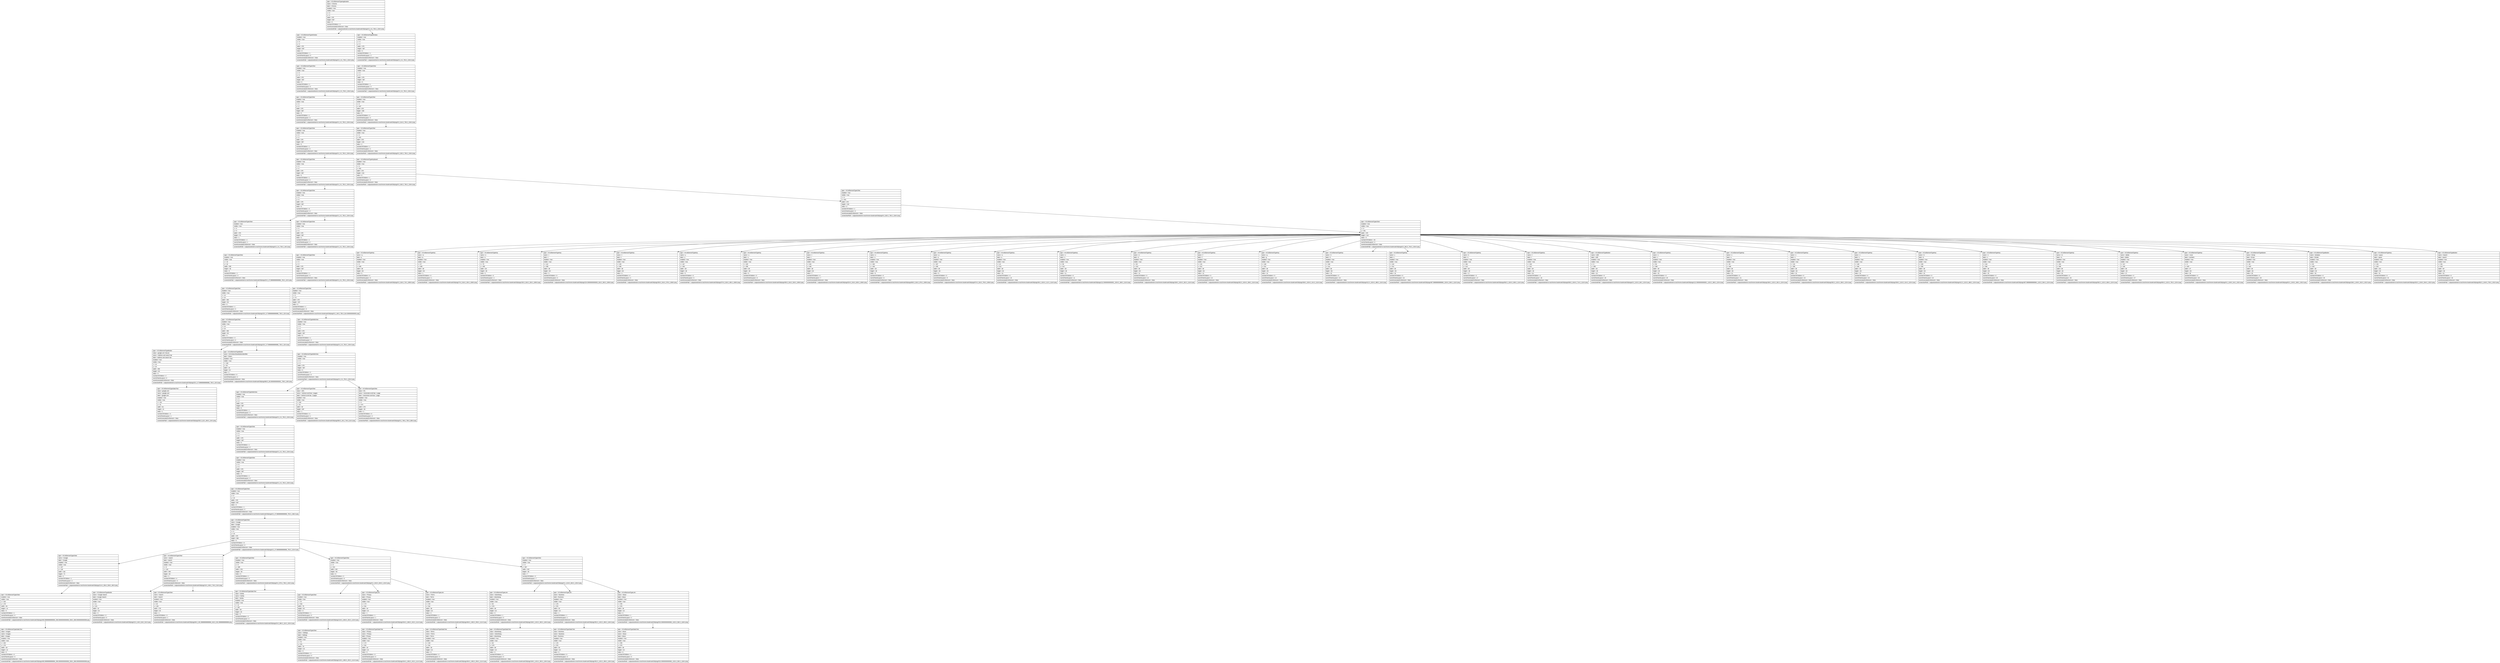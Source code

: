 digraph Layout {

	node [shape=record fontname=Arial];

	0	[label="{type = XCUIElementTypeApplication\l|name = Chrome\l|label = Chrome\l|enabled = true\l|visible = true\l|x = 0\l|y = 0\l|width = 375\l|height = 667\l|index = 0\l|numberOfChildren = 3\l|eventGeneratedOnElement = false \l|screenshotPath = outputs/android-to-ios/chrome-bookmark/S6/pngs/0.0_0.0_750.0_1334.0.png\l}"]
	1	[label="{type = XCUIElementTypeWindow\l|enabled = true\l|visible = true\l|x = 0\l|y = 0\l|width = 375\l|height = 667\l|index = 0\l|numberOfChildren = 1\l|numInParentLayout = 0\l|eventGeneratedOnElement = false \l|screenshotPath = outputs/android-to-ios/chrome-bookmark/S6/pngs/0.0_0.0_750.0_1334.0.png\l}"]
	2	[label="{type = XCUIElementTypeWindow\l|enabled = true\l|visible = true\l|x = 0\l|y = 0\l|width = 375\l|height = 667\l|index = 2\l|numberOfChildren = 1\l|numInParentLayout = 2\l|eventGeneratedOnElement = false \l|screenshotPath = outputs/android-to-ios/chrome-bookmark/S6/pngs/0.0_0.0_750.0_1334.0.png\l}"]
	3	[label="{type = XCUIElementTypeOther\l|enabled = true\l|visible = true\l|x = 0\l|y = 0\l|width = 375\l|height = 667\l|index = 0\l|numberOfChildren = 1\l|numInParentLayout = 0\l|eventGeneratedOnElement = false \l|screenshotPath = outputs/android-to-ios/chrome-bookmark/S6/pngs/0.0_0.0_750.0_1334.0.png\l}"]
	4	[label="{type = XCUIElementTypeOther\l|enabled = true\l|visible = true\l|x = 0\l|y = 0\l|width = 375\l|height = 667\l|index = 0\l|numberOfChildren = 1\l|numInParentLayout = 0\l|eventGeneratedOnElement = false \l|screenshotPath = outputs/android-to-ios/chrome-bookmark/S6/pngs/0.0_0.0_750.0_1334.0.png\l}"]
	5	[label="{type = XCUIElementTypeOther\l|enabled = true\l|visible = true\l|x = 0\l|y = 0\l|width = 375\l|height = 667\l|index = 0\l|numberOfChildren = 1\l|numInParentLayout = 0\l|eventGeneratedOnElement = false \l|screenshotPath = outputs/android-to-ios/chrome-bookmark/S6/pngs/0.0_0.0_750.0_1334.0.png\l}"]
	6	[label="{type = XCUIElementTypeOther\l|enabled = true\l|visible = true\l|x = 0\l|y = 407\l|width = 375\l|height = 260\l|index = 0\l|numberOfChildren = 3\l|numInParentLayout = 0\l|eventGeneratedOnElement = false \l|screenshotPath = outputs/android-to-ios/chrome-bookmark/S6/pngs/0.0_814.0_750.0_1334.0.png\l}"]
	7	[label="{type = XCUIElementTypeOther\l|enabled = true\l|visible = true\l|x = 0\l|y = 0\l|width = 375\l|height = 667\l|index = 0\l|numberOfChildren = 1\l|numInParentLayout = 0\l|eventGeneratedOnElement = false \l|screenshotPath = outputs/android-to-ios/chrome-bookmark/S6/pngs/0.0_0.0_750.0_1334.0.png\l}"]
	8	[label="{type = XCUIElementTypeOther\l|enabled = true\l|visible = true\l|x = 0\l|y = 451\l|width = 375\l|height = 216\l|index = 2\l|numberOfChildren = 1\l|numInParentLayout = 2\l|eventGeneratedOnElement = false \l|screenshotPath = outputs/android-to-ios/chrome-bookmark/S6/pngs/0.0_902.0_750.0_1334.0.png\l}"]
	9	[label="{type = XCUIElementTypeOther\l|enabled = true\l|visible = true\l|x = 0\l|y = 0\l|width = 375\l|height = 667\l|index = 0\l|numberOfChildren = 1\l|numInParentLayout = 0\l|eventGeneratedOnElement = false \l|screenshotPath = outputs/android-to-ios/chrome-bookmark/S6/pngs/0.0_0.0_750.0_1334.0.png\l}"]
	10	[label="{type = XCUIElementTypeKeyboard\l|enabled = true\l|visible = true\l|x = 0\l|y = 451\l|width = 375\l|height = 216\l|index = 0\l|numberOfChildren = 1\l|numInParentLayout = 0\l|eventGeneratedOnElement = false \l|screenshotPath = outputs/android-to-ios/chrome-bookmark/S6/pngs/0.0_902.0_750.0_1334.0.png\l}"]
	11	[label="{type = XCUIElementTypeOther\l|enabled = true\l|visible = true\l|x = 0\l|y = 0\l|width = 375\l|height = 667\l|index = 0\l|numberOfChildren = 6\l|numInParentLayout = 0\l|eventGeneratedOnElement = false \l|screenshotPath = outputs/android-to-ios/chrome-bookmark/S6/pngs/0.0_0.0_750.0_1334.0.png\l}"]
	12	[label="{type = XCUIElementTypeOther\l|enabled = true\l|visible = true\l|x = 0\l|y = 451\l|width = 375\l|height = 216\l|index = 0\l|numberOfChildren = 1\l|numInParentLayout = 0\l|eventGeneratedOnElement = false \l|screenshotPath = outputs/android-to-ios/chrome-bookmark/S6/pngs/0.0_902.0_750.0_1334.0.png\l}"]
	13	[label="{type = XCUIElementTypeOther\l|enabled = true\l|visible = true\l|x = 0\l|y = 0\l|width = 375\l|height = 70\l|index = 1\l|numberOfChildren = 2\l|numInParentLayout = 1\l|eventGeneratedOnElement = false \l|screenshotPath = outputs/android-to-ios/chrome-bookmark/S6/pngs/0.0_0.0_750.0_140.0.png\l}"]
	14	[label="{type = XCUIElementTypeOther\l|enabled = true\l|visible = true\l|x = 0\l|y = 0\l|width = 375\l|height = 667\l|index = 2\l|numberOfChildren = 2\l|numInParentLayout = 2\l|eventGeneratedOnElement = false \l|screenshotPath = outputs/android-to-ios/chrome-bookmark/S6/pngs/0.0_0.0_750.0_1334.0.png\l}"]
	15	[label="{type = XCUIElementTypeOther\l|enabled = true\l|visible = true\l|x = 0\l|y = 451\l|width = 375\l|height = 216\l|index = 0\l|numberOfChildren = 33\l|numInParentLayout = 0\l|eventGeneratedOnElement = false \l|screenshotPath = outputs/android-to-ios/chrome-bookmark/S6/pngs/0.0_902.0_750.0_1334.0.png\l}"]
	16	[label="{type = XCUIElementTypeOther\l|enabled = true\l|visible = true\l|x = 10\l|y = 24\l|width = 355\l|height = 36\l|index = 0\l|numberOfChildren = 1\l|numInParentLayout = 0\l|eventGeneratedOnElement = false \l|screenshotPath = outputs/android-to-ios/chrome-bookmark/S6/pngs/20.0_47.99999999999999_730.0_120.0.png\l}"]
	17	[label="{type = XCUIElementTypeOther\l|enabled = true\l|visible = true\l|x = 0\l|y = 0\l|width = 375\l|height = 667\l|index = 0\l|numberOfChildren = 1\l|numInParentLayout = 0\l|eventGeneratedOnElement = false \l|screenshotPath = outputs/android-to-ios/chrome-bookmark/S6/pngs/0.0_0.0_750.0_1334.0.png\l}"]
	18	[label="{type = XCUIElementTypeKey\l|name = q\l|label = q\l|enabled = true\l|visible = true\l|x = 0\l|y = 458\l|width = 38\l|height = 46\l|index = 0\l|numberOfChildren = 0\l|numInParentLayout = 0\l|eventGeneratedOnElement = false \l|screenshotPath = outputs/android-to-ios/chrome-bookmark/S6/pngs/0.0_916.0_76.0_1008.0.png\l}"]
	19	[label="{type = XCUIElementTypeKey\l|name = w\l|label = w\l|enabled = true\l|visible = true\l|x = 37\l|y = 458\l|width = 38\l|height = 46\l|index = 1\l|numberOfChildren = 0\l|numInParentLayout = 1\l|eventGeneratedOnElement = false \l|screenshotPath = outputs/android-to-ios/chrome-bookmark/S6/pngs/74.0_916.0_150.0_1008.0.png\l}"]
	20	[label="{type = XCUIElementTypeKey\l|name = e\l|label = e\l|enabled = true\l|visible = true\l|x = 75\l|y = 458\l|width = 38\l|height = 46\l|index = 2\l|numberOfChildren = 0\l|numInParentLayout = 2\l|eventGeneratedOnElement = false \l|screenshotPath = outputs/android-to-ios/chrome-bookmark/S6/pngs/150.0_916.0_226.0_1008.0.png\l}"]
	21	[label="{type = XCUIElementTypeKey\l|name = r\l|label = r\l|enabled = true\l|visible = true\l|x = 112\l|y = 458\l|width = 38\l|height = 46\l|index = 3\l|numberOfChildren = 0\l|numInParentLayout = 3\l|eventGeneratedOnElement = false \l|screenshotPath = outputs/android-to-ios/chrome-bookmark/S6/pngs/224.00000000000003_916.0_300.0_1008.0.png\l}"]
	22	[label="{type = XCUIElementTypeKey\l|name = t\l|label = t\l|enabled = true\l|visible = true\l|x = 150\l|y = 458\l|width = 38\l|height = 46\l|index = 4\l|numberOfChildren = 0\l|numInParentLayout = 4\l|eventGeneratedOnElement = false \l|screenshotPath = outputs/android-to-ios/chrome-bookmark/S6/pngs/300.0_916.0_376.0_1008.0.png\l}"]
	23	[label="{type = XCUIElementTypeKey\l|name = y\l|label = y\l|enabled = true\l|visible = true\l|x = 187\l|y = 458\l|width = 38\l|height = 46\l|index = 5\l|numberOfChildren = 0\l|numInParentLayout = 5\l|eventGeneratedOnElement = false \l|screenshotPath = outputs/android-to-ios/chrome-bookmark/S6/pngs/374.0_916.0_450.0_1008.0.png\l}"]
	24	[label="{type = XCUIElementTypeKey\l|name = u\l|label = u\l|enabled = true\l|visible = true\l|x = 225\l|y = 458\l|width = 38\l|height = 46\l|index = 6\l|numberOfChildren = 0\l|numInParentLayout = 6\l|eventGeneratedOnElement = false \l|screenshotPath = outputs/android-to-ios/chrome-bookmark/S6/pngs/450.0_916.0_526.0_1008.0.png\l}"]
	25	[label="{type = XCUIElementTypeKey\l|name = i\l|label = i\l|enabled = true\l|visible = true\l|x = 262\l|y = 458\l|width = 38\l|height = 46\l|index = 7\l|numberOfChildren = 0\l|numInParentLayout = 7\l|eventGeneratedOnElement = false \l|screenshotPath = outputs/android-to-ios/chrome-bookmark/S6/pngs/524.0_916.0_600.0_1008.0.png\l}"]
	26	[label="{type = XCUIElementTypeKey\l|name = o\l|label = o\l|enabled = true\l|visible = true\l|x = 300\l|y = 458\l|width = 38\l|height = 46\l|index = 8\l|numberOfChildren = 0\l|numInParentLayout = 8\l|eventGeneratedOnElement = false \l|screenshotPath = outputs/android-to-ios/chrome-bookmark/S6/pngs/600.0_916.0_676.0_1008.0.png\l}"]
	27	[label="{type = XCUIElementTypeKey\l|name = p\l|label = p\l|enabled = true\l|visible = true\l|x = 337\l|y = 458\l|width = 38\l|height = 46\l|index = 9\l|numberOfChildren = 0\l|numInParentLayout = 9\l|eventGeneratedOnElement = false \l|screenshotPath = outputs/android-to-ios/chrome-bookmark/S6/pngs/674.0_916.0_750.0_1008.0.png\l}"]
	28	[label="{type = XCUIElementTypeKey\l|name = a\l|label = a\l|enabled = true\l|visible = true\l|x = 18\l|y = 512\l|width = 38\l|height = 46\l|index = 10\l|numberOfChildren = 0\l|numInParentLayout = 10\l|eventGeneratedOnElement = false \l|screenshotPath = outputs/android-to-ios/chrome-bookmark/S6/pngs/36.0_1024.0_112.0_1116.0.png\l}"]
	29	[label="{type = XCUIElementTypeKey\l|name = s\l|label = s\l|enabled = true\l|visible = true\l|x = 56\l|y = 512\l|width = 38\l|height = 46\l|index = 11\l|numberOfChildren = 0\l|numInParentLayout = 11\l|eventGeneratedOnElement = false \l|screenshotPath = outputs/android-to-ios/chrome-bookmark/S6/pngs/112.00000000000001_1024.0_188.0_1116.0.png\l}"]
	30	[label="{type = XCUIElementTypeKey\l|name = d\l|label = d\l|enabled = true\l|visible = true\l|x = 93\l|y = 512\l|width = 38\l|height = 46\l|index = 12\l|numberOfChildren = 0\l|numInParentLayout = 12\l|eventGeneratedOnElement = false \l|screenshotPath = outputs/android-to-ios/chrome-bookmark/S6/pngs/186.0_1024.0_262.0_1116.0.png\l}"]
	31	[label="{type = XCUIElementTypeKey\l|name = f\l|label = f\l|enabled = true\l|visible = true\l|x = 131\l|y = 512\l|width = 38\l|height = 46\l|index = 13\l|numberOfChildren = 0\l|numInParentLayout = 13\l|eventGeneratedOnElement = false \l|screenshotPath = outputs/android-to-ios/chrome-bookmark/S6/pngs/262.0_1024.0_338.0_1116.0.png\l}"]
	32	[label="{type = XCUIElementTypeKey\l|name = g\l|label = g\l|enabled = true\l|visible = true\l|x = 169\l|y = 512\l|width = 38\l|height = 46\l|index = 14\l|numberOfChildren = 0\l|numInParentLayout = 14\l|eventGeneratedOnElement = false \l|screenshotPath = outputs/android-to-ios/chrome-bookmark/S6/pngs/338.0_1024.0_414.0_1116.0.png\l}"]
	33	[label="{type = XCUIElementTypeKey\l|name = h\l|label = h\l|enabled = true\l|visible = true\l|x = 206\l|y = 512\l|width = 38\l|height = 46\l|index = 15\l|numberOfChildren = 0\l|numInParentLayout = 15\l|eventGeneratedOnElement = false \l|screenshotPath = outputs/android-to-ios/chrome-bookmark/S6/pngs/412.0_1024.0_488.0_1116.0.png\l}"]
	34	[label="{type = XCUIElementTypeKey\l|name = j\l|label = j\l|enabled = true\l|visible = true\l|x = 244\l|y = 512\l|width = 38\l|height = 46\l|index = 16\l|numberOfChildren = 0\l|numInParentLayout = 16\l|eventGeneratedOnElement = false \l|screenshotPath = outputs/android-to-ios/chrome-bookmark/S6/pngs/487.99999999999994_1024.0_564.0_1116.0.png\l}"]
	35	[label="{type = XCUIElementTypeKey\l|name = k\l|label = k\l|enabled = true\l|visible = true\l|x = 281\l|y = 512\l|width = 38\l|height = 46\l|index = 17\l|numberOfChildren = 0\l|numInParentLayout = 17\l|eventGeneratedOnElement = false \l|screenshotPath = outputs/android-to-ios/chrome-bookmark/S6/pngs/562.0_1024.0_638.0_1116.0.png\l}"]
	36	[label="{type = XCUIElementTypeKey\l|name = l\l|label = l\l|enabled = true\l|visible = true\l|x = 319\l|y = 512\l|width = 38\l|height = 46\l|index = 18\l|numberOfChildren = 0\l|numInParentLayout = 18\l|eventGeneratedOnElement = false \l|screenshotPath = outputs/android-to-ios/chrome-bookmark/S6/pngs/638.0_1024.0_714.0_1116.0.png\l}"]
	37	[label="{type = XCUIElementTypeButton\l|name = shift\l|label = shift\l|enabled = true\l|visible = true\l|x = 0\l|y = 566\l|width = 48\l|height = 46\l|index = 19\l|numberOfChildren = 0\l|numInParentLayout = 19\l|eventGeneratedOnElement = false \l|screenshotPath = outputs/android-to-ios/chrome-bookmark/S6/pngs/0.0_1132.0_96.0_1224.0.png\l}"]
	38	[label="{type = XCUIElementTypeKey\l|name = z\l|label = z\l|enabled = true\l|visible = true\l|x = 56\l|y = 566\l|width = 38\l|height = 46\l|index = 20\l|numberOfChildren = 0\l|numInParentLayout = 20\l|eventGeneratedOnElement = false \l|screenshotPath = outputs/android-to-ios/chrome-bookmark/S6/pngs/112.00000000000001_1132.0_188.0_1224.0.png\l}"]
	39	[label="{type = XCUIElementTypeKey\l|name = x\l|label = x\l|enabled = true\l|visible = true\l|x = 93\l|y = 566\l|width = 38\l|height = 46\l|index = 21\l|numberOfChildren = 0\l|numInParentLayout = 21\l|eventGeneratedOnElement = false \l|screenshotPath = outputs/android-to-ios/chrome-bookmark/S6/pngs/186.0_1132.0_262.0_1224.0.png\l}"]
	40	[label="{type = XCUIElementTypeKey\l|name = c\l|label = c\l|enabled = true\l|visible = true\l|x = 131\l|y = 566\l|width = 38\l|height = 46\l|index = 22\l|numberOfChildren = 0\l|numInParentLayout = 22\l|eventGeneratedOnElement = false \l|screenshotPath = outputs/android-to-ios/chrome-bookmark/S6/pngs/262.0_1132.0_338.0_1224.0.png\l}"]
	41	[label="{type = XCUIElementTypeKey\l|name = v\l|label = v\l|enabled = true\l|visible = true\l|x = 169\l|y = 566\l|width = 38\l|height = 46\l|index = 23\l|numberOfChildren = 0\l|numInParentLayout = 23\l|eventGeneratedOnElement = false \l|screenshotPath = outputs/android-to-ios/chrome-bookmark/S6/pngs/338.0_1132.0_414.0_1224.0.png\l}"]
	42	[label="{type = XCUIElementTypeKey\l|name = b\l|label = b\l|enabled = true\l|visible = true\l|x = 206\l|y = 566\l|width = 38\l|height = 46\l|index = 24\l|numberOfChildren = 0\l|numInParentLayout = 24\l|eventGeneratedOnElement = false \l|screenshotPath = outputs/android-to-ios/chrome-bookmark/S6/pngs/412.0_1132.0_488.0_1224.0.png\l}"]
	43	[label="{type = XCUIElementTypeKey\l|name = n\l|label = n\l|enabled = true\l|visible = true\l|x = 244\l|y = 566\l|width = 38\l|height = 46\l|index = 25\l|numberOfChildren = 0\l|numInParentLayout = 25\l|eventGeneratedOnElement = false \l|screenshotPath = outputs/android-to-ios/chrome-bookmark/S6/pngs/487.99999999999994_1132.0_564.0_1224.0.png\l}"]
	44	[label="{type = XCUIElementTypeKey\l|name = m\l|label = m\l|enabled = true\l|visible = true\l|x = 281\l|y = 566\l|width = 38\l|height = 46\l|index = 26\l|numberOfChildren = 0\l|numInParentLayout = 26\l|eventGeneratedOnElement = false \l|screenshotPath = outputs/android-to-ios/chrome-bookmark/S6/pngs/562.0_1132.0_638.0_1224.0.png\l}"]
	45	[label="{type = XCUIElementTypeKey\l|name = delete\l|label = delete\l|enabled = true\l|visible = true\l|x = 327\l|y = 566\l|width = 48\l|height = 46\l|index = 27\l|numberOfChildren = 0\l|numInParentLayout = 27\l|eventGeneratedOnElement = false \l|screenshotPath = outputs/android-to-ios/chrome-bookmark/S6/pngs/654.0_1132.0_750.0_1224.0.png\l}"]
	46	[label="{type = XCUIElementTypeKey\l|name = more\l|label = numbers\l|enabled = true\l|visible = true\l|x = 0\l|y = 620\l|width = 47\l|height = 46\l|index = 28\l|numberOfChildren = 0\l|numInParentLayout = 28\l|eventGeneratedOnElement = false \l|screenshotPath = outputs/android-to-ios/chrome-bookmark/S6/pngs/0.0_1240.0_94.0_1332.0.png\l}"]
	47	[label="{type = XCUIElementTypeButton\l|name = Emoji\l|label = Emoji\l|enabled = true\l|visible = true\l|x = 46\l|y = 620\l|width = 48\l|height = 46\l|index = 29\l|numberOfChildren = 0\l|numInParentLayout = 29\l|eventGeneratedOnElement = false \l|screenshotPath = outputs/android-to-ios/chrome-bookmark/S6/pngs/92.0_1240.0_188.0_1332.0.png\l}"]
	48	[label="{type = XCUIElementTypeButton\l|name = dictation\l|label = Dictate\l|enabled = true\l|visible = true\l|x = 93\l|y = 620\l|width = 38\l|height = 46\l|index = 30\l|numberOfChildren = 0\l|numInParentLayout = 30\l|eventGeneratedOnElement = false \l|screenshotPath = outputs/android-to-ios/chrome-bookmark/S6/pngs/186.0_1240.0_262.0_1332.0.png\l}"]
	49	[label="{type = XCUIElementTypeKey\l|name = space\l|label = space\l|enabled = true\l|visible = true\l|x = 131\l|y = 620\l|width = 151\l|height = 46\l|index = 31\l|numberOfChildren = 0\l|numInParentLayout = 31\l|eventGeneratedOnElement = false \l|screenshotPath = outputs/android-to-ios/chrome-bookmark/S6/pngs/262.0_1240.0_564.0_1332.0.png\l}"]
	50	[label="{type = XCUIElementTypeButton\l|name = Search\l|label = search\l|enabled = true\l|visible = true\l|x = 281\l|y = 620\l|width = 94\l|height = 46\l|index = 32\l|numberOfChildren = 0\l|numInParentLayout = 32\l|eventGeneratedOnElement = false \l|screenshotPath = outputs/android-to-ios/chrome-bookmark/S6/pngs/562.0_1240.0_750.0_1332.0.png\l}"]
	51	[label="{type = XCUIElementTypeOther\l|enabled = true\l|visible = true\l|x = 10\l|y = 24\l|width = 355\l|height = 36\l|index = 0\l|numberOfChildren = 1\l|numInParentLayout = 0\l|eventGeneratedOnElement = false \l|screenshotPath = outputs/android-to-ios/chrome-bookmark/S6/pngs/20.0_47.99999999999999_730.0_120.0.png\l}"]
	52	[label="{type = XCUIElementTypeOther\l|enabled = true\l|visible = true\l|x = 0\l|y = 70\l|width = 375\l|height = 337\l|index = 0\l|numberOfChildren = 1\l|numInParentLayout = 0\l|eventGeneratedOnElement = false \l|screenshotPath = outputs/android-to-ios/chrome-bookmark/S6/pngs/0.0_140.0_750.0_814.0000000000001.png\l}"]
	53	[label="{type = XCUIElementTypeOther\l|enabled = true\l|visible = true\l|x = 10\l|y = 24\l|width = 355\l|height = 36\l|index = 0\l|numberOfChildren = 3\l|numInParentLayout = 0\l|eventGeneratedOnElement = false \l|screenshotPath = outputs/android-to-ios/chrome-bookmark/S6/pngs/20.0_47.99999999999999_730.0_120.0.png\l}"]
	54	[label="{type = XCUIElementTypeWebView\l|enabled = true\l|visible = true\l|x = 0\l|y = 0\l|width = 375\l|height = 667\l|index = 0\l|numberOfChildren = 1\l|numInParentLayout = 0\l|eventGeneratedOnElement = false \l|screenshotPath = outputs/android-to-ios/chrome-bookmark/S6/pngs/0.0_0.0_750.0_1334.0.png\l}"]
	55	[label="{type = XCUIElementTypeButton\l|value = google.com Secure\l|name = Address and search bar\l|label = Address and search bar\l|enabled = true\l|visible = true\l|x = 10\l|y = 24\l|width = 355\l|height = 36\l|index = 0\l|numberOfChildren = 2\l|numInParentLayout = 0\l|eventGeneratedOnElement = false \l|screenshotPath = outputs/android-to-ios/chrome-bookmark/S6/pngs/20.0_47.99999999999999_730.0_120.0.png\l}"]
	56	[label="{type = XCUIElementTypeButton\l|name = kOmniboxShareButtonIdentifier\l|label = Share…\l|enabled = true\l|visible = true\l|x = 330\l|y = 30\l|width = 24\l|height = 24\l|index = 2\l|numberOfChildren = 0\l|numInParentLayout = 2\l|eventGeneratedOnElement = false \l|screenshotPath = outputs/android-to-ios/chrome-bookmark/S6/pngs/660.0_60.00000000000001_708.0_108.0.png\l}"]
	57	[label="{type = XCUIElementTypeWebView\l|enabled = true\l|visible = true\l|x = 0\l|y = 0\l|width = 375\l|height = 667\l|index = 0\l|numberOfChildren = 3\l|numInParentLayout = 0\l|eventGeneratedOnElement = false \l|screenshotPath = outputs/android-to-ios/chrome-bookmark/S6/pngs/0.0_0.0_750.0_1334.0.png\l}"]
	58	[label="{type = XCUIElementTypeStaticText\l|value = google.com\l|name = google.com\l|label = google.com\l|enabled = true\l|visible = true\l|x = 151\l|y = 31\l|width = 91\l|height = 21\l|index = 1\l|numberOfChildren = 0\l|numInParentLayout = 1\l|eventGeneratedOnElement = false \l|screenshotPath = outputs/android-to-ios/chrome-bookmark/S6/pngs/302.0_62.0_484.0_104.0.png\l}"]
	59	[label="{type = XCUIElementTypeWebView\l|enabled = true\l|visible = true\l|x = 0\l|y = 0\l|width = 375\l|height = 667\l|index = 0\l|numberOfChildren = 1\l|numInParentLayout = 0\l|eventGeneratedOnElement = false \l|screenshotPath = outputs/android-to-ios/chrome-bookmark/S6/pngs/0.0_0.0_750.0_1334.0.png\l}"]
	60	[label="{type = XCUIElementTypeOther\l|value = 18%\l|name = Vertical scroll bar, 2 pages\l|label = Vertical scroll bar, 2 pages\l|enabled = true\l|visible = true\l|x = 342\l|y = 20\l|width = 30\l|height = 387\l|index = 1\l|numberOfChildren = 0\l|numInParentLayout = 1\l|eventGeneratedOnElement = false \l|screenshotPath = outputs/android-to-ios/chrome-bookmark/S6/pngs/684.0_40.0_744.0_814.0.png\l}"]
	61	[label="{type = XCUIElementTypeOther\l|value = 0%\l|name = Horizontal scroll bar, 1 page\l|label = Horizontal scroll bar, 1 page\l|enabled = true\l|visible = true\l|x = 0\l|y = 374\l|width = 375\l|height = 30\l|index = 2\l|numberOfChildren = 0\l|numInParentLayout = 2\l|eventGeneratedOnElement = false \l|screenshotPath = outputs/android-to-ios/chrome-bookmark/S6/pngs/0.0_748.0_750.0_808.0.png\l}"]
	62	[label="{type = XCUIElementTypeOther\l|enabled = true\l|visible = true\l|x = 0\l|y = 0\l|width = 375\l|height = 667\l|index = 0\l|numberOfChildren = 1\l|numInParentLayout = 0\l|eventGeneratedOnElement = false \l|screenshotPath = outputs/android-to-ios/chrome-bookmark/S6/pngs/0.0_0.0_750.0_1334.0.png\l}"]
	63	[label="{type = XCUIElementTypeOther\l|enabled = true\l|visible = true\l|x = 0\l|y = 0\l|width = 375\l|height = 667\l|index = 0\l|numberOfChildren = 1\l|numInParentLayout = 0\l|eventGeneratedOnElement = false \l|screenshotPath = outputs/android-to-ios/chrome-bookmark/S6/pngs/0.0_0.0_750.0_1334.0.png\l}"]
	64	[label="{type = XCUIElementTypeOther\l|enabled = true\l|visible = true\l|x = 0\l|y = 24\l|width = 375\l|height = 667\l|index = 0\l|numberOfChildren = 1\l|numInParentLayout = 0\l|eventGeneratedOnElement = false \l|screenshotPath = outputs/android-to-ios/chrome-bookmark/S6/pngs/0.0_47.99999999999999_750.0_1382.0.png\l}"]
	65	[label="{type = XCUIElementTypeOther\l|name = Google\l|label = Google\l|enabled = true\l|visible = true\l|x = 0\l|y = 24\l|width = 375\l|height = 588\l|index = 0\l|numberOfChildren = 9\l|numInParentLayout = 0\l|eventGeneratedOnElement = false \l|screenshotPath = outputs/android-to-ios/chrome-bookmark/S6/pngs/0.0_47.99999999999999_750.0_1224.0.png\l}"]
	66	[label="{type = XCUIElementTypeOther\l|name = Google\l|label = Google\l|enabled = true\l|visible = true\l|x = 107\l|y = 128\l|width = 162\l|height = 72\l|index = 2\l|numberOfChildren = 1\l|numInParentLayout = 2\l|eventGeneratedOnElement = false \l|screenshotPath = outputs/android-to-ios/chrome-bookmark/S6/pngs/214.0_256.0_538.0_400.0.png\l}"]
	67	[label="{type = XCUIElementTypeOther\l|name = search\l|label = search\l|enabled = true\l|visible = true\l|x = 8\l|y = 218\l|width = 359\l|height = 40\l|index = 3\l|numberOfChildren = 4\l|numInParentLayout = 3\l|eventGeneratedOnElement = false \l|screenshotPath = outputs/android-to-ios/chrome-bookmark/S6/pngs/16.0_436.0_734.0_516.0.png\l}"]
	68	[label="{type = XCUIElementTypeOther\l|enabled = true\l|visible = true\l|x = 0\l|y = 485\l|width = 378\l|height = 36\l|index = 5\l|numberOfChildren = 1\l|numInParentLayout = 5\l|eventGeneratedOnElement = false \l|screenshotPath = outputs/android-to-ios/chrome-bookmark/S6/pngs/0.0_970.0_756.0_1042.0.png\l}"]
	69	[label="{type = XCUIElementTypeOther\l|enabled = true\l|visible = true\l|x = 0\l|y = 521\l|width = 402\l|height = 56\l|index = 6\l|numberOfChildren = 3\l|numInParentLayout = 6\l|eventGeneratedOnElement = false \l|screenshotPath = outputs/android-to-ios/chrome-bookmark/S6/pngs/0.0_1042.0_804.0_1154.0.png\l}"]
	70	[label="{type = XCUIElementTypeOther\l|enabled = true\l|visible = true\l|x = 0\l|y = 567\l|width = 402\l|height = 35\l|index = 7\l|numberOfChildren = 3\l|numInParentLayout = 7\l|eventGeneratedOnElement = false \l|screenshotPath = outputs/android-to-ios/chrome-bookmark/S6/pngs/0.0_1134.0_804.0_1204.0.png\l}"]
	71	[label="{type = XCUIElementTypeOther\l|enabled = true\l|visible = true\l|x = 233\l|y = 179\l|width = 36\l|height = 14\l|index = 0\l|numberOfChildren = 1\l|numInParentLayout = 0\l|eventGeneratedOnElement = false \l|screenshotPath = outputs/android-to-ios/chrome-bookmark/S6/pngs/465.99999999999994_358.00000000000006_538.0_386.00000000000006.png\l}"]
	72	[label="{type = XCUIElementTypeButton\l|name = Google Search\l|label = Google Search\l|enabled = true\l|visible = true\l|x = 11\l|y = 221\l|width = 32\l|height = 34\l|index = 0\l|numberOfChildren = 0\l|numInParentLayout = 0\l|eventGeneratedOnElement = false \l|screenshotPath = outputs/android-to-ios/chrome-bookmark/S6/pngs/22.0_442.0_86.0_510.0.png\l}"]
	73	[label="{type = XCUIElementTypeOther\l|name = Search\l|label = Search\l|enabled = true\l|visible = true\l|x = 42\l|y = 226\l|width = 279\l|height = 25\l|index = 1\l|numberOfChildren = 0\l|numInParentLayout = 1\l|eventGeneratedOnElement = false \l|screenshotPath = outputs/android-to-ios/chrome-bookmark/S6/pngs/84.0_451.99999999999994_642.0_501.99999999999994.png\l}"]
	74	[label="{type = XCUIElementTypeStaticText\l|value = Serbia\l|name = Serbia\l|label = Serbia\l|enabled = true\l|visible = true\l|x = 12\l|y = 492\l|width = 46\l|height = 20\l|index = 0\l|numberOfChildren = 0\l|numInParentLayout = 0\l|eventGeneratedOnElement = false \l|screenshotPath = outputs/android-to-ios/chrome-bookmark/S6/pngs/24.0_984.0_116.0_1024.0.png\l}"]
	75	[label="{type = XCUIElementTypeOther\l|enabled = true\l|visible = true\l|x = 70\l|y = 532\l|width = 76\l|height = 35\l|index = 0\l|numberOfChildren = 1\l|numInParentLayout = 0\l|eventGeneratedOnElement = false \l|screenshotPath = outputs/android-to-ios/chrome-bookmark/S6/pngs/140.0_1064.0_292.0_1134.0.png\l}"]
	76	[label="{type = XCUIElementTypeLink\l|name = Privacy\l|label = Privacy\l|enabled = true\l|visible = true\l|x = 172\l|y = 541\l|width = 44\l|height = 16\l|index = 1\l|numberOfChildren = 1\l|numInParentLayout = 1\l|eventGeneratedOnElement = false \l|screenshotPath = outputs/android-to-ios/chrome-bookmark/S6/pngs/344.0_1082.0_432.0_1114.0.png\l}"]
	77	[label="{type = XCUIElementTypeLink\l|name = Terms\l|label = Terms\l|enabled = true\l|visible = true\l|x = 242\l|y = 541\l|width = 36\l|height = 16\l|index = 2\l|numberOfChildren = 1\l|numInParentLayout = 2\l|eventGeneratedOnElement = false \l|screenshotPath = outputs/android-to-ios/chrome-bookmark/S6/pngs/484.0_1082.0_556.0_1114.0.png\l}"]
	78	[label="{type = XCUIElementTypeLink\l|name = Advertising\l|label = Advertising\l|enabled = true\l|visible = true\l|x = 84\l|y = 576\l|width = 66\l|height = 16\l|index = 0\l|numberOfChildren = 1\l|numInParentLayout = 0\l|eventGeneratedOnElement = false \l|screenshotPath = outputs/android-to-ios/chrome-bookmark/S6/pngs/168.0_1152.0_300.0_1184.0.png\l}"]
	79	[label="{type = XCUIElementTypeLink\l|name = Business\l|label = Business\l|enabled = true\l|visible = true\l|x = 176\l|y = 576\l|width = 53\l|height = 16\l|index = 1\l|numberOfChildren = 1\l|numInParentLayout = 1\l|eventGeneratedOnElement = false \l|screenshotPath = outputs/android-to-ios/chrome-bookmark/S6/pngs/352.0_1152.0_458.0_1184.0.png\l}"]
	80	[label="{type = XCUIElementTypeLink\l|name = About\l|label = About\l|enabled = true\l|visible = true\l|x = 255\l|y = 576\l|width = 36\l|height = 16\l|index = 2\l|numberOfChildren = 1\l|numInParentLayout = 2\l|eventGeneratedOnElement = false \l|screenshotPath = outputs/android-to-ios/chrome-bookmark/S6/pngs/510.00000000000006_1152.0_582.0_1184.0.png\l}"]
	81	[label="{type = XCUIElementTypeStaticText\l|value = images\l|name = images\l|label = images\l|enabled = true\l|visible = true\l|x = 233\l|y = 179\l|width = 36\l|height = 14\l|index = 0\l|numberOfChildren = 0\l|numInParentLayout = 0\l|eventGeneratedOnElement = false \l|screenshotPath = outputs/android-to-ios/chrome-bookmark/S6/pngs/465.99999999999994_358.00000000000006_538.0_386.00000000000006.png\l}"]
	82	[label="{type = XCUIElementTypeOther\l|name = Settings\l|label = Settings\l|enabled = true\l|visible = true\l|x = 70\l|y = 541\l|width = 76\l|height = 16\l|index = 0\l|numberOfChildren = 0\l|numInParentLayout = 0\l|eventGeneratedOnElement = false \l|screenshotPath = outputs/android-to-ios/chrome-bookmark/S6/pngs/140.0_1082.0_292.0_1114.0.png\l}"]
	83	[label="{type = XCUIElementTypeStaticText\l|value = Privacy\l|name = Privacy\l|label = Privacy\l|enabled = true\l|visible = true\l|x = 172\l|y = 541\l|width = 44\l|height = 16\l|index = 0\l|numberOfChildren = 0\l|numInParentLayout = 0\l|eventGeneratedOnElement = false \l|screenshotPath = outputs/android-to-ios/chrome-bookmark/S6/pngs/344.0_1082.0_432.0_1114.0.png\l}"]
	84	[label="{type = XCUIElementTypeStaticText\l|value = Terms\l|name = Terms\l|label = Terms\l|enabled = true\l|visible = true\l|x = 242\l|y = 541\l|width = 36\l|height = 16\l|index = 0\l|numberOfChildren = 0\l|numInParentLayout = 0\l|eventGeneratedOnElement = false \l|screenshotPath = outputs/android-to-ios/chrome-bookmark/S6/pngs/484.0_1082.0_556.0_1114.0.png\l}"]
	85	[label="{type = XCUIElementTypeStaticText\l|value = Advertising\l|name = Advertising\l|label = Advertising\l|enabled = true\l|visible = true\l|x = 84\l|y = 576\l|width = 66\l|height = 16\l|index = 0\l|numberOfChildren = 0\l|numInParentLayout = 0\l|eventGeneratedOnElement = false \l|screenshotPath = outputs/android-to-ios/chrome-bookmark/S6/pngs/168.0_1152.0_300.0_1184.0.png\l}"]
	86	[label="{type = XCUIElementTypeStaticText\l|value = Business\l|name = Business\l|label = Business\l|enabled = true\l|visible = true\l|x = 176\l|y = 576\l|width = 53\l|height = 16\l|index = 0\l|numberOfChildren = 0\l|numInParentLayout = 0\l|eventGeneratedOnElement = false \l|screenshotPath = outputs/android-to-ios/chrome-bookmark/S6/pngs/352.0_1152.0_458.0_1184.0.png\l}"]
	87	[label="{type = XCUIElementTypeStaticText\l|value = About\l|name = About\l|label = About\l|enabled = true\l|visible = true\l|x = 255\l|y = 576\l|width = 36\l|height = 16\l|index = 0\l|numberOfChildren = 0\l|numInParentLayout = 0\l|eventGeneratedOnElement = false \l|screenshotPath = outputs/android-to-ios/chrome-bookmark/S6/pngs/510.00000000000006_1152.0_582.0_1184.0.png\l}"]


	0 -> 1
	0 -> 2
	1 -> 3
	2 -> 4
	3 -> 5
	4 -> 6
	5 -> 7
	6 -> 8
	7 -> 9
	8 -> 10
	9 -> 11
	10 -> 12
	11 -> 13
	11 -> 14
	12 -> 15
	13 -> 16
	14 -> 17
	15 -> 18
	15 -> 19
	15 -> 20
	15 -> 21
	15 -> 22
	15 -> 23
	15 -> 24
	15 -> 25
	15 -> 26
	15 -> 27
	15 -> 28
	15 -> 29
	15 -> 30
	15 -> 31
	15 -> 32
	15 -> 33
	15 -> 34
	15 -> 35
	15 -> 36
	15 -> 37
	15 -> 38
	15 -> 39
	15 -> 40
	15 -> 41
	15 -> 42
	15 -> 43
	15 -> 44
	15 -> 45
	15 -> 46
	15 -> 47
	15 -> 48
	15 -> 49
	15 -> 50
	16 -> 51
	17 -> 52
	51 -> 53
	52 -> 54
	53 -> 55
	53 -> 56
	54 -> 57
	55 -> 58
	57 -> 59
	57 -> 60
	57 -> 61
	59 -> 62
	62 -> 63
	63 -> 64
	64 -> 65
	65 -> 66
	65 -> 67
	65 -> 68
	65 -> 69
	65 -> 70
	66 -> 71
	67 -> 72
	67 -> 73
	68 -> 74
	69 -> 75
	69 -> 76
	69 -> 77
	70 -> 78
	70 -> 79
	70 -> 80
	71 -> 81
	75 -> 82
	76 -> 83
	77 -> 84
	78 -> 85
	79 -> 86
	80 -> 87


}